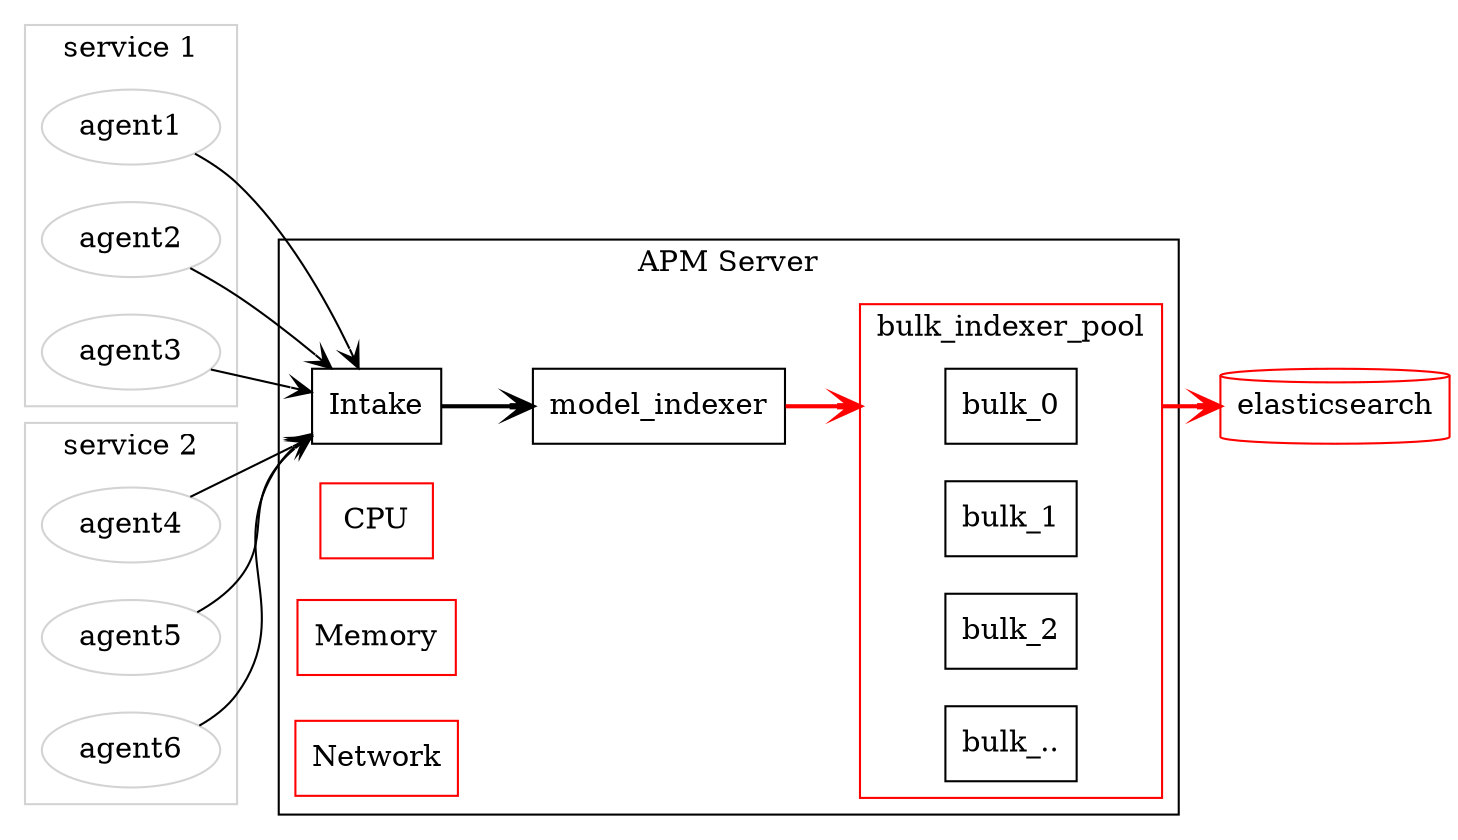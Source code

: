 digraph G {
    rankdir=LR;
	compound=true;

	edge [ arrowhead=open arrowtail=open ]
	subgraph cluster_service_1 {
		label = "service 1";
		color=lightgrey;
		node [color=lightgrey;]
		agent1 agent2 agent3;
	}

	subgraph cluster_service_2 {
		label = "service 2";
		color=lightgrey;
		node [color=lightgrey;]
		agent4 agent5 agent6;
	}

	subgraph cluster_Server {
		label = "APM Server";

		// Data Path
		node [ shape=box ]
  		{agent1 agent2 agent3 agent4 agent5 agent6} -> Intake;
  		Intake -> model_indexer [ style=bold ]
  		
  		subgraph cluster_model_indexer_pool {
  		    label = "bulk_indexer_pool";
  		    color=red
  		    node [ shape=box ]
            bulk_0
            bulk_1
            bulk_2
            "bulk_.."
  		}
  		
  		model_indexer -> bulk_0 [ style=bold lhead=cluster_model_indexer_pool color=red ]
  	
  	    node [ color=red ]
  		CPU;
  		Memory;
  		Network;
	}

	// Data Path
	bulk_0 -> elasticsearch [ style=bold ltail=cluster_model_indexer_pool color=red ]
	elasticsearch [ shape=cylinder color=red ]
}
